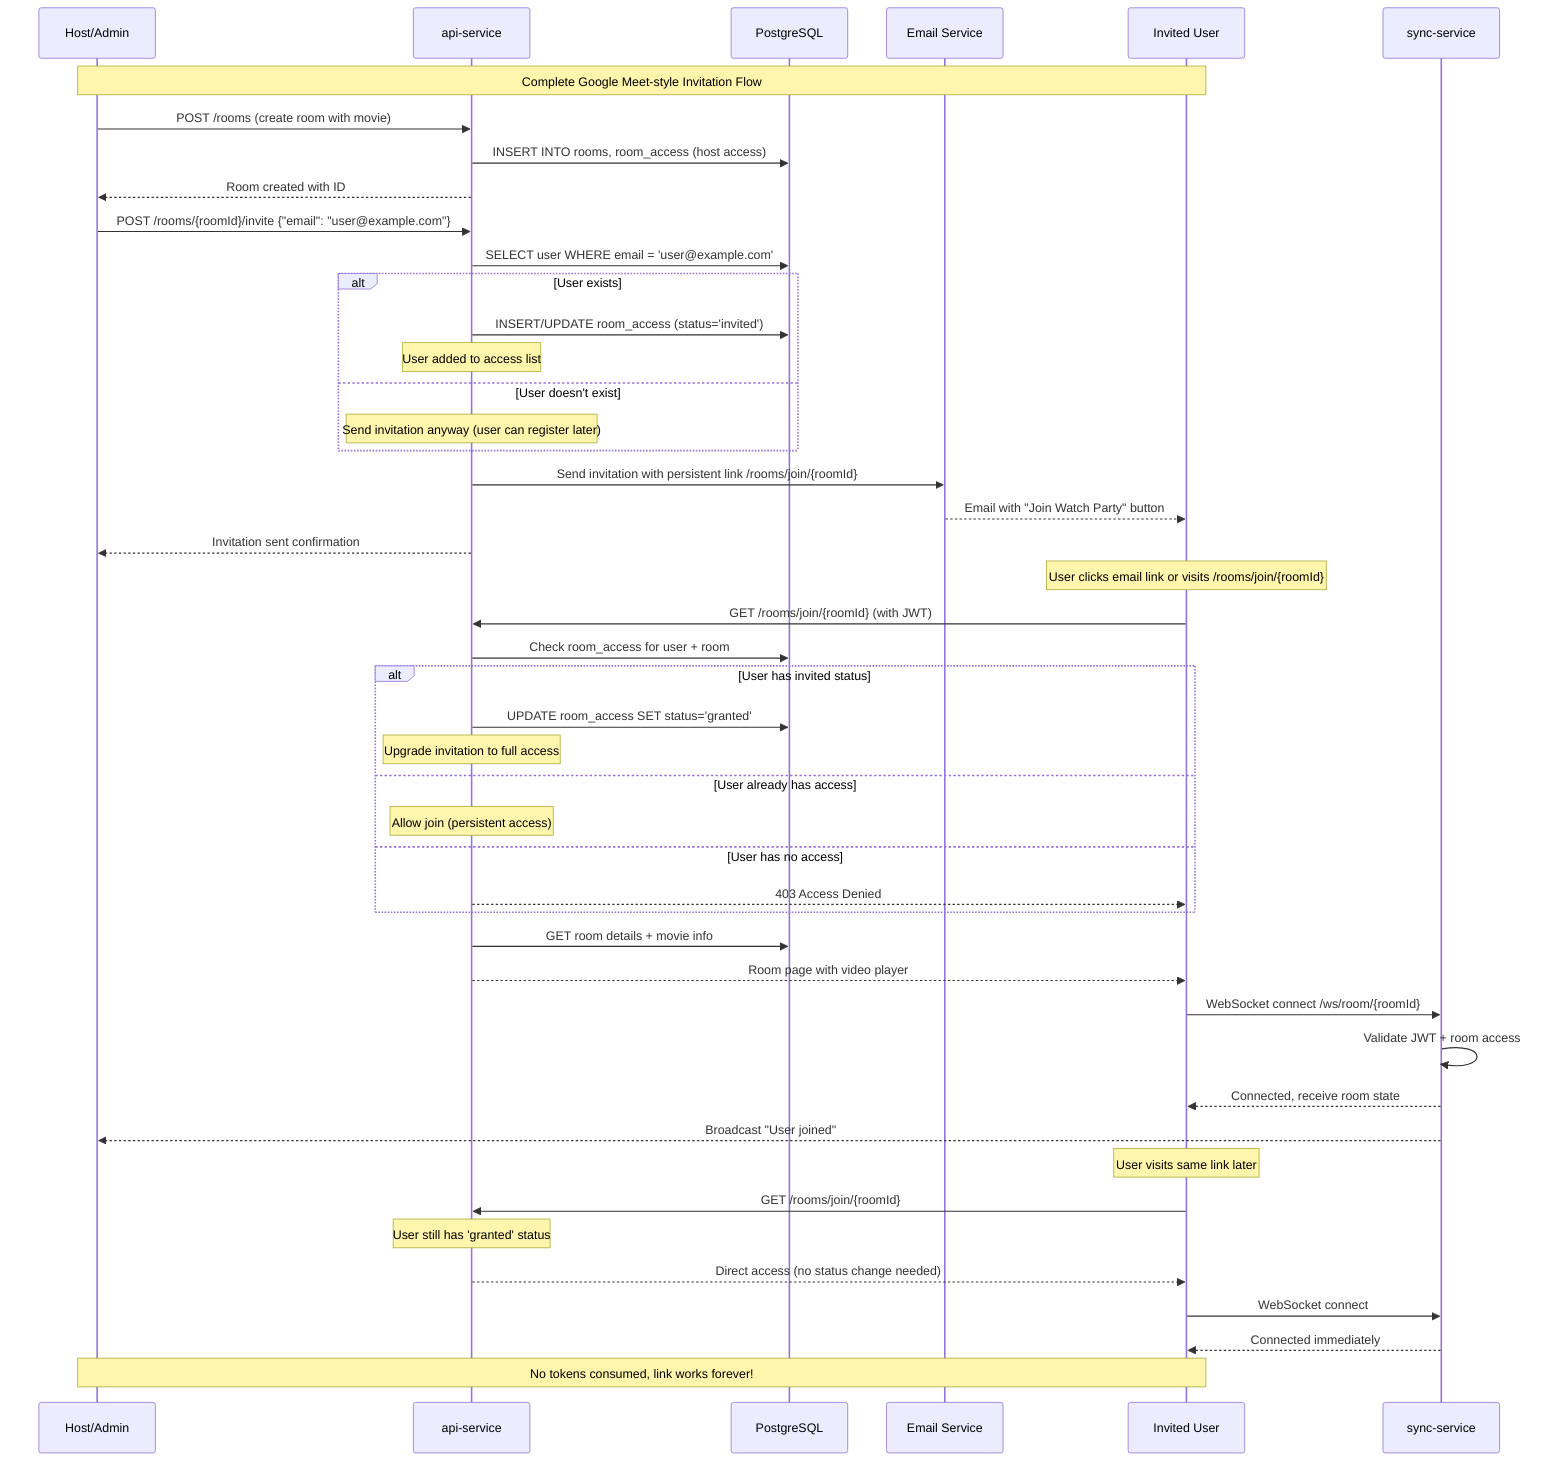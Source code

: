 sequenceDiagram
    participant Host as Host/Admin
    participant API as api-service
    participant DB as PostgreSQL
    participant Email as Email Service
    participant User as Invited User
    participant Sync as sync-service

    Note over Host, User: Complete Google Meet-style Invitation Flow
    
    %% Room Creation
    Host->>API: POST /rooms (create room with movie)
    API->>DB: INSERT INTO rooms, room_access (host access)
    API-->>Host: Room created with ID

    %% Send Invitation
    Host->>API: POST /rooms/{roomId}/invite {"email": "user@example.com"}
    API->>DB: SELECT user WHERE email = 'user@example.com'
    
    alt User exists
        API->>DB: INSERT/UPDATE room_access (status='invited')
        Note over API: User added to access list
    else User doesn't exist
        Note over API: Send invitation anyway (user can register later)
    end
    
    API->>Email: Send invitation with persistent link /rooms/join/{roomId}
    Email-->>User: Email with "Join Watch Party" button
    API-->>Host: Invitation sent confirmation
    
    %% User Joins Room (First Time)
    Note over User: User clicks email link or visits /rooms/join/{roomId}
    User->>API: GET /rooms/join/{roomId} (with JWT)
    API->>DB: Check room_access for user + room
    
    alt User has invited status
        API->>DB: UPDATE room_access SET status='granted'
        Note over API: Upgrade invitation to full access
    else User already has access
        Note over API: Allow join (persistent access)
    else User has no access
        API-->>User: 403 Access Denied
    end
    
    API->>DB: GET room details + movie info
    API-->>User: Room page with video player
    
    %% WebSocket Connection
    User->>Sync: WebSocket connect /ws/room/{roomId}
    Sync->>Sync: Validate JWT + room access
    Sync-->>User: Connected, receive room state
    Sync-->>Host: Broadcast "User joined"
    
    %% User Rejoins Later (Persistent Access)
    Note over User: User visits same link later
    User->>API: GET /rooms/join/{roomId}
    Note over API: User still has 'granted' status
    API-->>User: Direct access (no status change needed)
    User->>Sync: WebSocket connect
    Sync-->>User: Connected immediately
    
    Note over Host, User: No tokens consumed, link works forever!